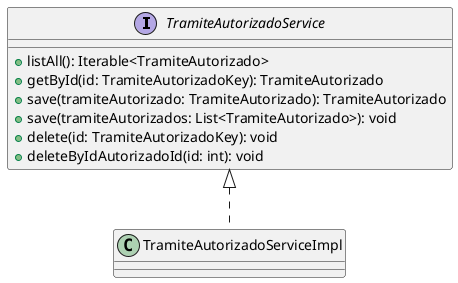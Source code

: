 @startuml TramiteAutorizadoService
interface TramiteAutorizadoService {
 + listAll(): Iterable<TramiteAutorizado>
 + getById(id: TramiteAutorizadoKey): TramiteAutorizado
 + save(tramiteAutorizado: TramiteAutorizado): TramiteAutorizado
 + save(tramiteAutorizados: List<TramiteAutorizado>): void
 + delete(id: TramiteAutorizadoKey): void
 + deleteByIdAutorizadoId(id: int): void
}
TramiteAutorizadoService <|.. TramiteAutorizadoServiceImpl
@enduml